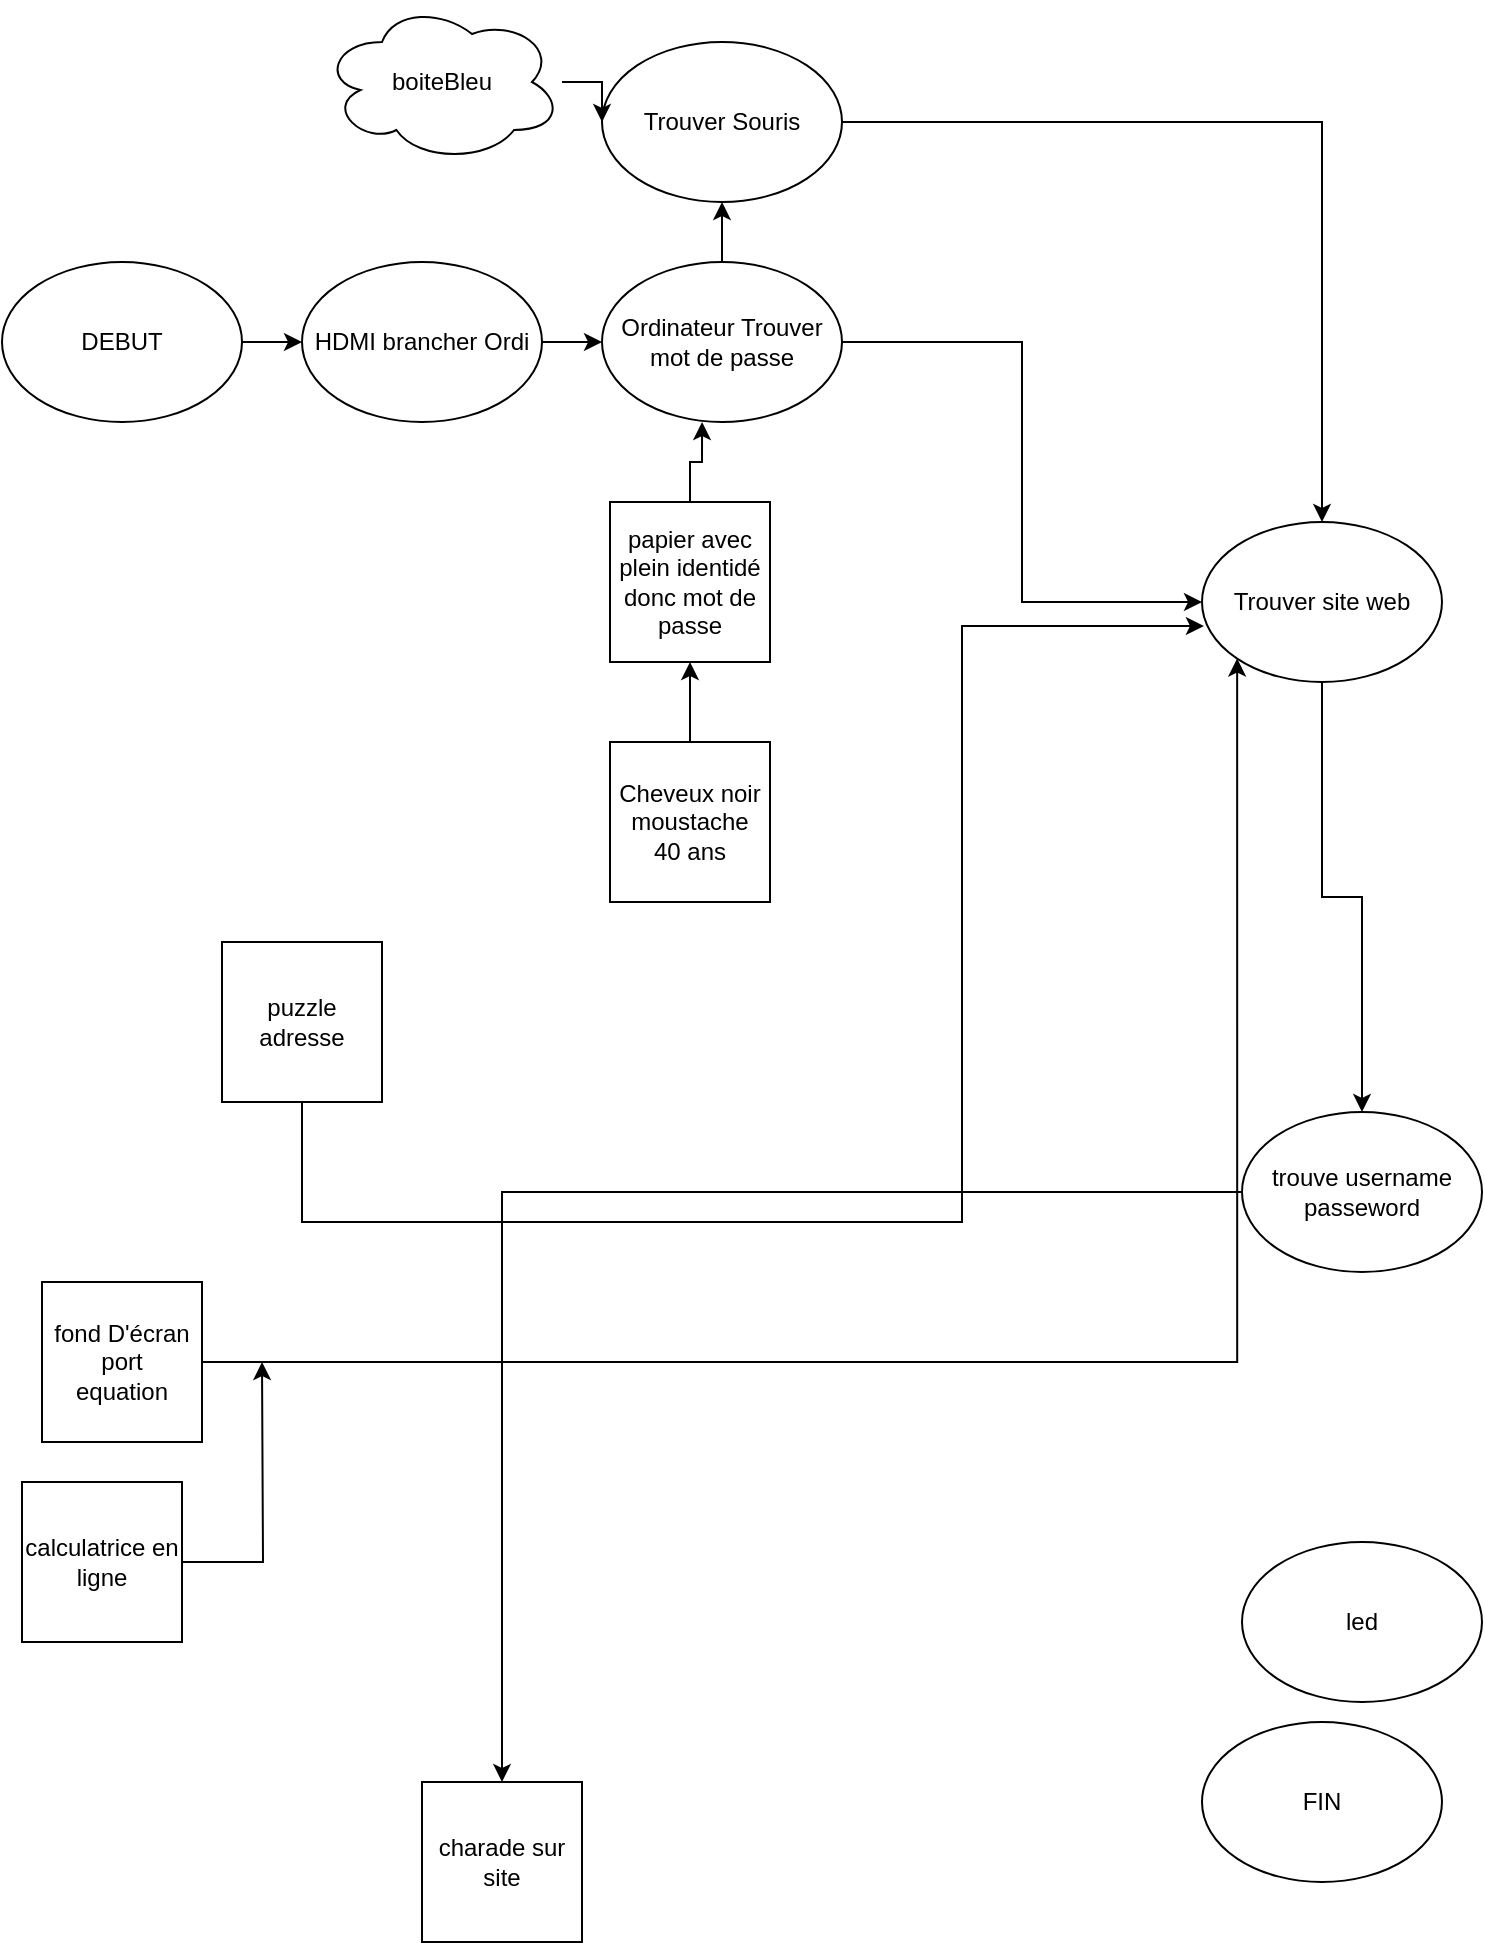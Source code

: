 <mxfile version="14.5.1" type="device"><diagram id="Q4mQ-LG04RB--KgS1tjP" name="Page-1"><mxGraphModel dx="1086" dy="2022" grid="1" gridSize="10" guides="1" tooltips="1" connect="1" arrows="1" fold="1" page="1" pageScale="1" pageWidth="827" pageHeight="1169" math="0" shadow="0"><root><mxCell id="0"/><mxCell id="1" parent="0"/><mxCell id="gDExTnsVHpxKeHd23ie9-11" style="edgeStyle=orthogonalEdgeStyle;rounded=0;orthogonalLoop=1;jettySize=auto;html=1;" parent="1" source="gDExTnsVHpxKeHd23ie9-1" target="gDExTnsVHpxKeHd23ie9-10" edge="1"><mxGeometry relative="1" as="geometry"/></mxCell><mxCell id="gDExTnsVHpxKeHd23ie9-1" value="DEBUT" style="ellipse;whiteSpace=wrap;html=1;" parent="1" vertex="1"><mxGeometry x="30" y="120" width="120" height="80" as="geometry"/></mxCell><mxCell id="gDExTnsVHpxKeHd23ie9-2" value="FIN&lt;br&gt;" style="ellipse;whiteSpace=wrap;html=1;" parent="1" vertex="1"><mxGeometry x="630" y="850" width="120" height="80" as="geometry"/></mxCell><mxCell id="gDExTnsVHpxKeHd23ie9-19" style="edgeStyle=orthogonalEdgeStyle;rounded=0;orthogonalLoop=1;jettySize=auto;html=1;" parent="1" source="gDExTnsVHpxKeHd23ie9-3" target="gDExTnsVHpxKeHd23ie9-18" edge="1"><mxGeometry relative="1" as="geometry"/></mxCell><mxCell id="gDExTnsVHpxKeHd23ie9-22" style="edgeStyle=orthogonalEdgeStyle;rounded=0;orthogonalLoop=1;jettySize=auto;html=1;entryX=0;entryY=0.5;entryDx=0;entryDy=0;" parent="1" source="gDExTnsVHpxKeHd23ie9-3" target="gDExTnsVHpxKeHd23ie9-7" edge="1"><mxGeometry relative="1" as="geometry"/></mxCell><mxCell id="gDExTnsVHpxKeHd23ie9-3" value="Ordinateur Trouver mot de passe" style="ellipse;whiteSpace=wrap;html=1;" parent="1" vertex="1"><mxGeometry x="330" y="120" width="120" height="80" as="geometry"/></mxCell><mxCell id="gDExTnsVHpxKeHd23ie9-29" style="edgeStyle=orthogonalEdgeStyle;rounded=0;orthogonalLoop=1;jettySize=auto;html=1;entryX=0.008;entryY=0.65;entryDx=0;entryDy=0;entryPerimeter=0;" parent="1" source="gDExTnsVHpxKeHd23ie9-4" target="gDExTnsVHpxKeHd23ie9-7" edge="1"><mxGeometry relative="1" as="geometry"><Array as="points"><mxPoint x="510" y="600"/><mxPoint x="510" y="302"/></Array></mxGeometry></mxCell><mxCell id="gDExTnsVHpxKeHd23ie9-4" value="puzzle&lt;br&gt;adresse" style="whiteSpace=wrap;html=1;aspect=fixed;" parent="1" vertex="1"><mxGeometry x="140" y="460" width="80" height="80" as="geometry"/></mxCell><mxCell id="gDExTnsVHpxKeHd23ie9-23" style="edgeStyle=orthogonalEdgeStyle;rounded=0;orthogonalLoop=1;jettySize=auto;html=1;" parent="1" source="gDExTnsVHpxKeHd23ie9-7" target="gDExTnsVHpxKeHd23ie9-8" edge="1"><mxGeometry relative="1" as="geometry"/></mxCell><mxCell id="gDExTnsVHpxKeHd23ie9-7" value="Trouver site web" style="ellipse;whiteSpace=wrap;html=1;" parent="1" vertex="1"><mxGeometry x="630" y="250" width="120" height="80" as="geometry"/></mxCell><mxCell id="4bosX8dzBSoRTBhJu4pn-1" style="edgeStyle=orthogonalEdgeStyle;rounded=0;orthogonalLoop=1;jettySize=auto;html=1;" edge="1" parent="1" source="gDExTnsVHpxKeHd23ie9-8" target="4bosX8dzBSoRTBhJu4pn-2"><mxGeometry relative="1" as="geometry"><mxPoint x="280" y="920" as="targetPoint"/></mxGeometry></mxCell><mxCell id="gDExTnsVHpxKeHd23ie9-8" value="trouve username passeword" style="ellipse;whiteSpace=wrap;html=1;" parent="1" vertex="1"><mxGeometry x="650" y="545" width="120" height="80" as="geometry"/></mxCell><mxCell id="gDExTnsVHpxKeHd23ie9-9" style="edgeStyle=orthogonalEdgeStyle;rounded=0;orthogonalLoop=1;jettySize=auto;html=1;exitX=0.5;exitY=1;exitDx=0;exitDy=0;" parent="1" source="gDExTnsVHpxKeHd23ie9-1" target="gDExTnsVHpxKeHd23ie9-1" edge="1"><mxGeometry relative="1" as="geometry"/></mxCell><mxCell id="gDExTnsVHpxKeHd23ie9-12" style="edgeStyle=orthogonalEdgeStyle;rounded=0;orthogonalLoop=1;jettySize=auto;html=1;" parent="1" source="gDExTnsVHpxKeHd23ie9-10" target="gDExTnsVHpxKeHd23ie9-3" edge="1"><mxGeometry relative="1" as="geometry"/></mxCell><mxCell id="gDExTnsVHpxKeHd23ie9-10" value="HDMI brancher Ordi" style="ellipse;whiteSpace=wrap;html=1;" parent="1" vertex="1"><mxGeometry x="180" y="120" width="120" height="80" as="geometry"/></mxCell><mxCell id="gDExTnsVHpxKeHd23ie9-14" style="edgeStyle=orthogonalEdgeStyle;rounded=0;orthogonalLoop=1;jettySize=auto;html=1;entryX=0.417;entryY=1;entryDx=0;entryDy=0;entryPerimeter=0;" parent="1" source="gDExTnsVHpxKeHd23ie9-13" target="gDExTnsVHpxKeHd23ie9-3" edge="1"><mxGeometry relative="1" as="geometry"/></mxCell><mxCell id="gDExTnsVHpxKeHd23ie9-13" value="papier avec plein identidé donc mot de passe" style="whiteSpace=wrap;html=1;aspect=fixed;" parent="1" vertex="1"><mxGeometry x="334" y="240" width="80" height="80" as="geometry"/></mxCell><mxCell id="gDExTnsVHpxKeHd23ie9-17" style="edgeStyle=orthogonalEdgeStyle;rounded=0;orthogonalLoop=1;jettySize=auto;html=1;" parent="1" source="gDExTnsVHpxKeHd23ie9-15" target="gDExTnsVHpxKeHd23ie9-13" edge="1"><mxGeometry relative="1" as="geometry"/></mxCell><mxCell id="gDExTnsVHpxKeHd23ie9-15" value="Cheveux noir&lt;br&gt;moustache&lt;br&gt;40 ans" style="whiteSpace=wrap;html=1;aspect=fixed;" parent="1" vertex="1"><mxGeometry x="334" y="360" width="80" height="80" as="geometry"/></mxCell><mxCell id="gDExTnsVHpxKeHd23ie9-21" style="edgeStyle=orthogonalEdgeStyle;rounded=0;orthogonalLoop=1;jettySize=auto;html=1;" parent="1" source="gDExTnsVHpxKeHd23ie9-18" target="gDExTnsVHpxKeHd23ie9-7" edge="1"><mxGeometry relative="1" as="geometry"/></mxCell><mxCell id="gDExTnsVHpxKeHd23ie9-18" value="Trouver Souris" style="ellipse;whiteSpace=wrap;html=1;" parent="1" vertex="1"><mxGeometry x="330" y="10" width="120" height="80" as="geometry"/></mxCell><mxCell id="gDExTnsVHpxKeHd23ie9-25" style="edgeStyle=orthogonalEdgeStyle;rounded=0;orthogonalLoop=1;jettySize=auto;html=1;" parent="1" source="gDExTnsVHpxKeHd23ie9-24" target="gDExTnsVHpxKeHd23ie9-18" edge="1"><mxGeometry relative="1" as="geometry"/></mxCell><mxCell id="gDExTnsVHpxKeHd23ie9-24" value="boiteBleu" style="ellipse;shape=cloud;whiteSpace=wrap;html=1;" parent="1" vertex="1"><mxGeometry x="190" y="-10" width="120" height="80" as="geometry"/></mxCell><mxCell id="gDExTnsVHpxKeHd23ie9-26" value="led" style="ellipse;whiteSpace=wrap;html=1;" parent="1" vertex="1"><mxGeometry x="650" y="760" width="120" height="80" as="geometry"/></mxCell><mxCell id="gDExTnsVHpxKeHd23ie9-28" style="edgeStyle=orthogonalEdgeStyle;rounded=0;orthogonalLoop=1;jettySize=auto;html=1;entryX=0;entryY=1;entryDx=0;entryDy=0;" parent="1" source="gDExTnsVHpxKeHd23ie9-27" target="gDExTnsVHpxKeHd23ie9-7" edge="1"><mxGeometry relative="1" as="geometry"/></mxCell><mxCell id="gDExTnsVHpxKeHd23ie9-27" value="fond D'écran&lt;br&gt;port&lt;br&gt;equation" style="whiteSpace=wrap;html=1;aspect=fixed;" parent="1" vertex="1"><mxGeometry x="50" y="630" width="80" height="80" as="geometry"/></mxCell><mxCell id="gDExTnsVHpxKeHd23ie9-31" style="edgeStyle=orthogonalEdgeStyle;rounded=0;orthogonalLoop=1;jettySize=auto;html=1;" parent="1" source="gDExTnsVHpxKeHd23ie9-30" edge="1"><mxGeometry relative="1" as="geometry"><mxPoint x="160" y="670" as="targetPoint"/></mxGeometry></mxCell><mxCell id="gDExTnsVHpxKeHd23ie9-30" value="calculatrice en ligne" style="whiteSpace=wrap;html=1;aspect=fixed;" parent="1" vertex="1"><mxGeometry x="40" y="730" width="80" height="80" as="geometry"/></mxCell><mxCell id="4bosX8dzBSoRTBhJu4pn-2" value="charade sur site" style="whiteSpace=wrap;html=1;aspect=fixed;" vertex="1" parent="1"><mxGeometry x="240" y="880" width="80" height="80" as="geometry"/></mxCell></root></mxGraphModel></diagram></mxfile>